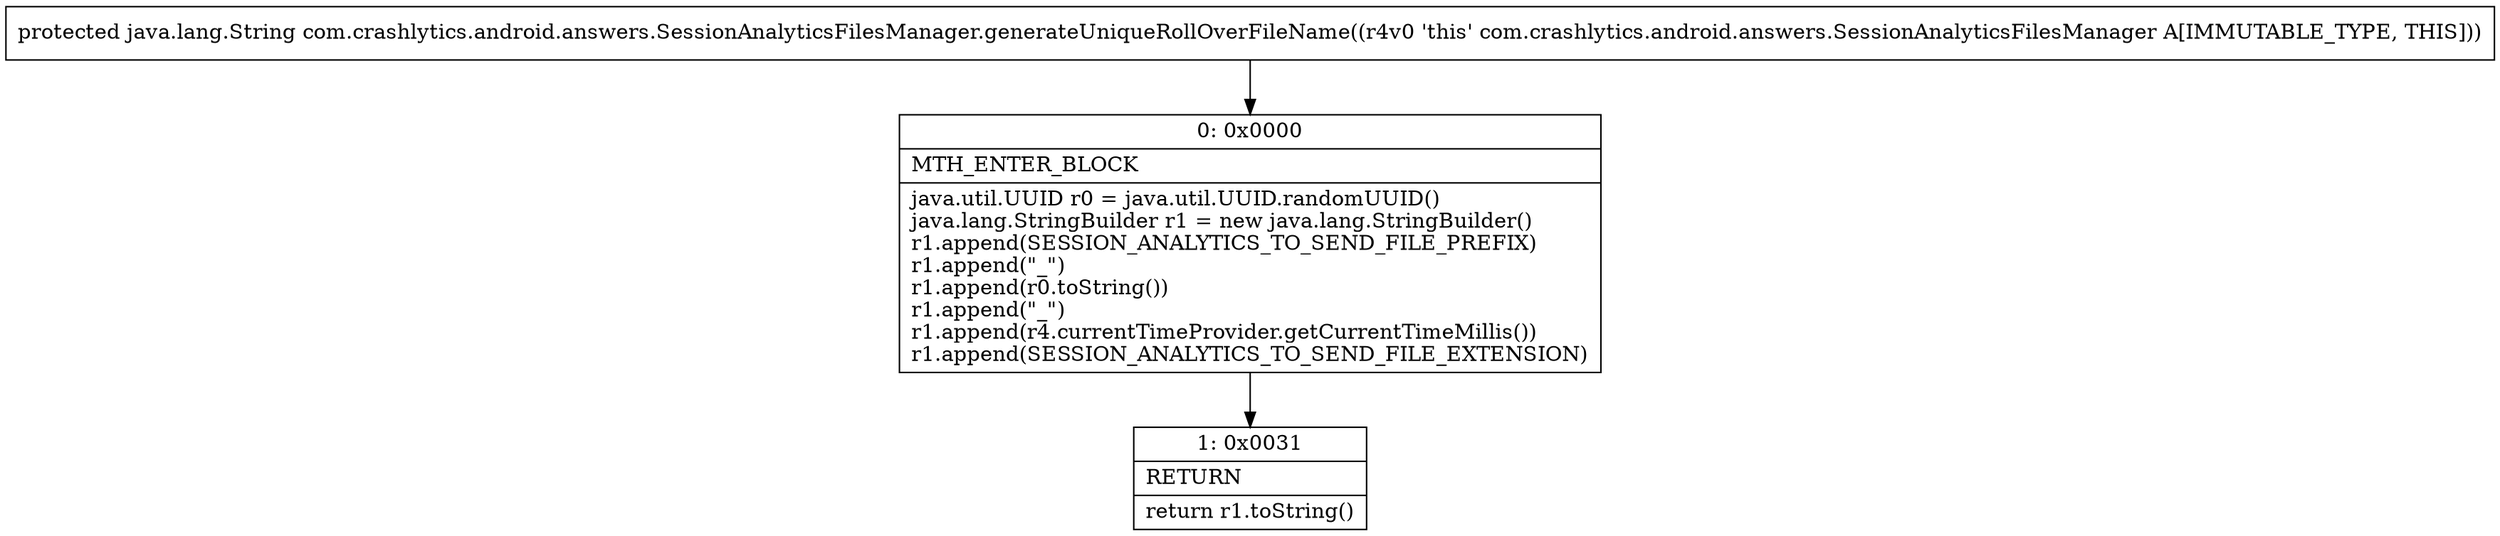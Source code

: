digraph "CFG forcom.crashlytics.android.answers.SessionAnalyticsFilesManager.generateUniqueRollOverFileName()Ljava\/lang\/String;" {
Node_0 [shape=record,label="{0\:\ 0x0000|MTH_ENTER_BLOCK\l|java.util.UUID r0 = java.util.UUID.randomUUID()\ljava.lang.StringBuilder r1 = new java.lang.StringBuilder()\lr1.append(SESSION_ANALYTICS_TO_SEND_FILE_PREFIX)\lr1.append(\"_\")\lr1.append(r0.toString())\lr1.append(\"_\")\lr1.append(r4.currentTimeProvider.getCurrentTimeMillis())\lr1.append(SESSION_ANALYTICS_TO_SEND_FILE_EXTENSION)\l}"];
Node_1 [shape=record,label="{1\:\ 0x0031|RETURN\l|return r1.toString()\l}"];
MethodNode[shape=record,label="{protected java.lang.String com.crashlytics.android.answers.SessionAnalyticsFilesManager.generateUniqueRollOverFileName((r4v0 'this' com.crashlytics.android.answers.SessionAnalyticsFilesManager A[IMMUTABLE_TYPE, THIS])) }"];
MethodNode -> Node_0;
Node_0 -> Node_1;
}

